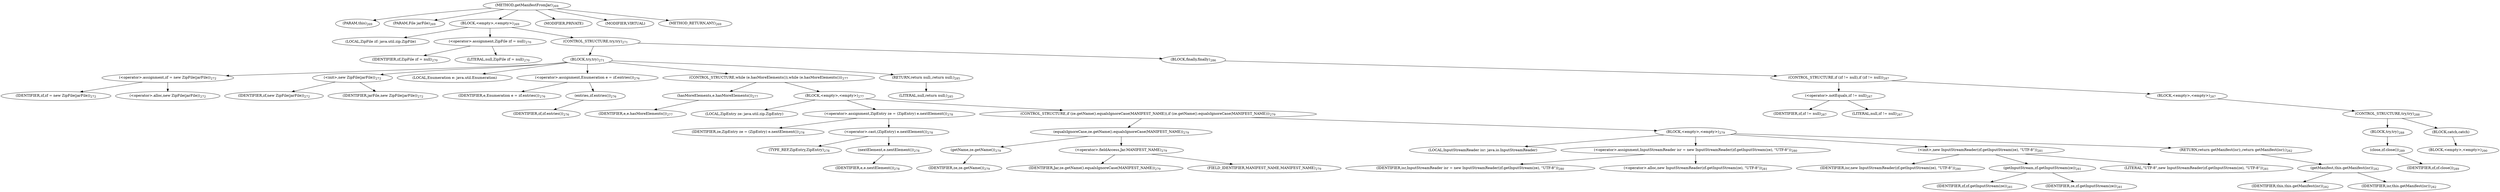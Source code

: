 digraph "getManifestFromJar" {  
"392" [label = <(METHOD,getManifestFromJar)<SUB>269</SUB>> ]
"27" [label = <(PARAM,this)<SUB>269</SUB>> ]
"393" [label = <(PARAM,File jarFile)<SUB>269</SUB>> ]
"394" [label = <(BLOCK,&lt;empty&gt;,&lt;empty&gt;)<SUB>269</SUB>> ]
"23" [label = <(LOCAL,ZipFile zf: java.util.zip.ZipFile)> ]
"395" [label = <(&lt;operator&gt;.assignment,ZipFile zf = null)<SUB>270</SUB>> ]
"396" [label = <(IDENTIFIER,zf,ZipFile zf = null)<SUB>270</SUB>> ]
"397" [label = <(LITERAL,null,ZipFile zf = null)<SUB>270</SUB>> ]
"398" [label = <(CONTROL_STRUCTURE,try,try)<SUB>271</SUB>> ]
"399" [label = <(BLOCK,try,try)<SUB>271</SUB>> ]
"400" [label = <(&lt;operator&gt;.assignment,zf = new ZipFile(jarFile))<SUB>272</SUB>> ]
"401" [label = <(IDENTIFIER,zf,zf = new ZipFile(jarFile))<SUB>272</SUB>> ]
"402" [label = <(&lt;operator&gt;.alloc,new ZipFile(jarFile))<SUB>272</SUB>> ]
"403" [label = <(&lt;init&gt;,new ZipFile(jarFile))<SUB>272</SUB>> ]
"22" [label = <(IDENTIFIER,zf,new ZipFile(jarFile))<SUB>272</SUB>> ]
"404" [label = <(IDENTIFIER,jarFile,new ZipFile(jarFile))<SUB>272</SUB>> ]
"405" [label = <(LOCAL,Enumeration e: java.util.Enumeration)> ]
"406" [label = <(&lt;operator&gt;.assignment,Enumeration e = zf.entries())<SUB>276</SUB>> ]
"407" [label = <(IDENTIFIER,e,Enumeration e = zf.entries())<SUB>276</SUB>> ]
"408" [label = <(entries,zf.entries())<SUB>276</SUB>> ]
"409" [label = <(IDENTIFIER,zf,zf.entries())<SUB>276</SUB>> ]
"410" [label = <(CONTROL_STRUCTURE,while (e.hasMoreElements()),while (e.hasMoreElements()))<SUB>277</SUB>> ]
"411" [label = <(hasMoreElements,e.hasMoreElements())<SUB>277</SUB>> ]
"412" [label = <(IDENTIFIER,e,e.hasMoreElements())<SUB>277</SUB>> ]
"413" [label = <(BLOCK,&lt;empty&gt;,&lt;empty&gt;)<SUB>277</SUB>> ]
"414" [label = <(LOCAL,ZipEntry ze: java.util.zip.ZipEntry)> ]
"415" [label = <(&lt;operator&gt;.assignment,ZipEntry ze = (ZipEntry) e.nextElement())<SUB>278</SUB>> ]
"416" [label = <(IDENTIFIER,ze,ZipEntry ze = (ZipEntry) e.nextElement())<SUB>278</SUB>> ]
"417" [label = <(&lt;operator&gt;.cast,(ZipEntry) e.nextElement())<SUB>278</SUB>> ]
"418" [label = <(TYPE_REF,ZipEntry,ZipEntry)<SUB>278</SUB>> ]
"419" [label = <(nextElement,e.nextElement())<SUB>278</SUB>> ]
"420" [label = <(IDENTIFIER,e,e.nextElement())<SUB>278</SUB>> ]
"421" [label = <(CONTROL_STRUCTURE,if (ze.getName().equalsIgnoreCase(MANIFEST_NAME)),if (ze.getName().equalsIgnoreCase(MANIFEST_NAME)))<SUB>279</SUB>> ]
"422" [label = <(equalsIgnoreCase,ze.getName().equalsIgnoreCase(MANIFEST_NAME))<SUB>279</SUB>> ]
"423" [label = <(getName,ze.getName())<SUB>279</SUB>> ]
"424" [label = <(IDENTIFIER,ze,ze.getName())<SUB>279</SUB>> ]
"425" [label = <(&lt;operator&gt;.fieldAccess,Jar.MANIFEST_NAME)<SUB>279</SUB>> ]
"426" [label = <(IDENTIFIER,Jar,ze.getName().equalsIgnoreCase(MANIFEST_NAME))<SUB>279</SUB>> ]
"427" [label = <(FIELD_IDENTIFIER,MANIFEST_NAME,MANIFEST_NAME)<SUB>279</SUB>> ]
"428" [label = <(BLOCK,&lt;empty&gt;,&lt;empty&gt;)<SUB>279</SUB>> ]
"25" [label = <(LOCAL,InputStreamReader isr: java.io.InputStreamReader)> ]
"429" [label = <(&lt;operator&gt;.assignment,InputStreamReader isr = new InputStreamReader(zf.getInputStream(ze), &quot;UTF-8&quot;))<SUB>280</SUB>> ]
"430" [label = <(IDENTIFIER,isr,InputStreamReader isr = new InputStreamReader(zf.getInputStream(ze), &quot;UTF-8&quot;))<SUB>280</SUB>> ]
"431" [label = <(&lt;operator&gt;.alloc,new InputStreamReader(zf.getInputStream(ze), &quot;UTF-8&quot;))<SUB>281</SUB>> ]
"432" [label = <(&lt;init&gt;,new InputStreamReader(zf.getInputStream(ze), &quot;UTF-8&quot;))<SUB>281</SUB>> ]
"24" [label = <(IDENTIFIER,isr,new InputStreamReader(zf.getInputStream(ze), &quot;UTF-8&quot;))<SUB>280</SUB>> ]
"433" [label = <(getInputStream,zf.getInputStream(ze))<SUB>281</SUB>> ]
"434" [label = <(IDENTIFIER,zf,zf.getInputStream(ze))<SUB>281</SUB>> ]
"435" [label = <(IDENTIFIER,ze,zf.getInputStream(ze))<SUB>281</SUB>> ]
"436" [label = <(LITERAL,&quot;UTF-8&quot;,new InputStreamReader(zf.getInputStream(ze), &quot;UTF-8&quot;))<SUB>281</SUB>> ]
"437" [label = <(RETURN,return getManifest(isr);,return getManifest(isr);)<SUB>282</SUB>> ]
"438" [label = <(getManifest,this.getManifest(isr))<SUB>282</SUB>> ]
"26" [label = <(IDENTIFIER,this,this.getManifest(isr))<SUB>282</SUB>> ]
"439" [label = <(IDENTIFIER,isr,this.getManifest(isr))<SUB>282</SUB>> ]
"440" [label = <(RETURN,return null;,return null;)<SUB>285</SUB>> ]
"441" [label = <(LITERAL,null,return null;)<SUB>285</SUB>> ]
"442" [label = <(BLOCK,finally,finally)<SUB>286</SUB>> ]
"443" [label = <(CONTROL_STRUCTURE,if (zf != null),if (zf != null))<SUB>287</SUB>> ]
"444" [label = <(&lt;operator&gt;.notEquals,zf != null)<SUB>287</SUB>> ]
"445" [label = <(IDENTIFIER,zf,zf != null)<SUB>287</SUB>> ]
"446" [label = <(LITERAL,null,zf != null)<SUB>287</SUB>> ]
"447" [label = <(BLOCK,&lt;empty&gt;,&lt;empty&gt;)<SUB>287</SUB>> ]
"448" [label = <(CONTROL_STRUCTURE,try,try)<SUB>288</SUB>> ]
"449" [label = <(BLOCK,try,try)<SUB>288</SUB>> ]
"450" [label = <(close,zf.close())<SUB>289</SUB>> ]
"451" [label = <(IDENTIFIER,zf,zf.close())<SUB>289</SUB>> ]
"452" [label = <(BLOCK,catch,catch)> ]
"453" [label = <(BLOCK,&lt;empty&gt;,&lt;empty&gt;)<SUB>290</SUB>> ]
"454" [label = <(MODIFIER,PRIVATE)> ]
"455" [label = <(MODIFIER,VIRTUAL)> ]
"456" [label = <(METHOD_RETURN,ANY)<SUB>269</SUB>> ]
  "392" -> "27" 
  "392" -> "393" 
  "392" -> "394" 
  "392" -> "454" 
  "392" -> "455" 
  "392" -> "456" 
  "394" -> "23" 
  "394" -> "395" 
  "394" -> "398" 
  "395" -> "396" 
  "395" -> "397" 
  "398" -> "399" 
  "398" -> "442" 
  "399" -> "400" 
  "399" -> "403" 
  "399" -> "405" 
  "399" -> "406" 
  "399" -> "410" 
  "399" -> "440" 
  "400" -> "401" 
  "400" -> "402" 
  "403" -> "22" 
  "403" -> "404" 
  "406" -> "407" 
  "406" -> "408" 
  "408" -> "409" 
  "410" -> "411" 
  "410" -> "413" 
  "411" -> "412" 
  "413" -> "414" 
  "413" -> "415" 
  "413" -> "421" 
  "415" -> "416" 
  "415" -> "417" 
  "417" -> "418" 
  "417" -> "419" 
  "419" -> "420" 
  "421" -> "422" 
  "421" -> "428" 
  "422" -> "423" 
  "422" -> "425" 
  "423" -> "424" 
  "425" -> "426" 
  "425" -> "427" 
  "428" -> "25" 
  "428" -> "429" 
  "428" -> "432" 
  "428" -> "437" 
  "429" -> "430" 
  "429" -> "431" 
  "432" -> "24" 
  "432" -> "433" 
  "432" -> "436" 
  "433" -> "434" 
  "433" -> "435" 
  "437" -> "438" 
  "438" -> "26" 
  "438" -> "439" 
  "440" -> "441" 
  "442" -> "443" 
  "443" -> "444" 
  "443" -> "447" 
  "444" -> "445" 
  "444" -> "446" 
  "447" -> "448" 
  "448" -> "449" 
  "448" -> "452" 
  "449" -> "450" 
  "450" -> "451" 
  "452" -> "453" 
}
